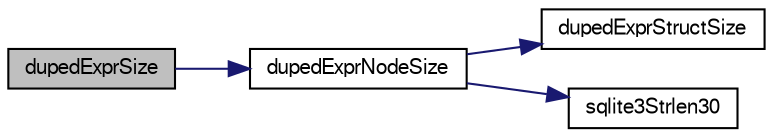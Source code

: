 digraph "dupedExprSize"
{
  edge [fontname="FreeSans",fontsize="10",labelfontname="FreeSans",labelfontsize="10"];
  node [fontname="FreeSans",fontsize="10",shape=record];
  rankdir="LR";
  Node92180 [label="dupedExprSize",height=0.2,width=0.4,color="black", fillcolor="grey75", style="filled", fontcolor="black"];
  Node92180 -> Node92181 [color="midnightblue",fontsize="10",style="solid",fontname="FreeSans"];
  Node92181 [label="dupedExprNodeSize",height=0.2,width=0.4,color="black", fillcolor="white", style="filled",URL="$sqlite3_8c.html#ad2b8ec81910e74d2a6a73250a7d82801"];
  Node92181 -> Node92182 [color="midnightblue",fontsize="10",style="solid",fontname="FreeSans"];
  Node92182 [label="dupedExprStructSize",height=0.2,width=0.4,color="black", fillcolor="white", style="filled",URL="$sqlite3_8c.html#ac6b4cf7bb7f9249aa2e5d311fe2e4998"];
  Node92181 -> Node92183 [color="midnightblue",fontsize="10",style="solid",fontname="FreeSans"];
  Node92183 [label="sqlite3Strlen30",height=0.2,width=0.4,color="black", fillcolor="white", style="filled",URL="$sqlite3_8c.html#a3dcd80ba41f1a308193dee74857b62a7"];
}
